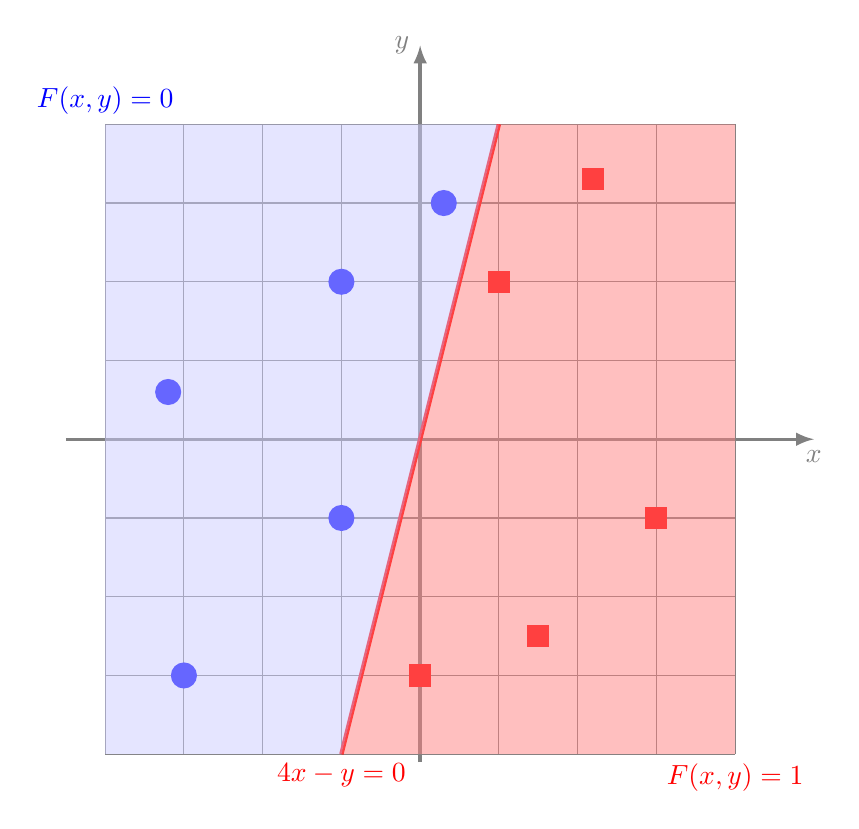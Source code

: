 \begin{tikzpicture}


\tikzstyle{rouge} = [fill,rectangle,red,scale=1.2];
\tikzstyle{bleu} = [fill,circle,blue] ;

\draw[gray] (-4,-4) grid ++(8,8);
\draw[->,>=latex, very thick,gray] (-4.5,0)--(5,0) node[below] {$x$};
\draw[->,>=latex, very thick, gray] (0,-4.1)--(0,5) node[left] {$y$};

\foreach \x/\y in {0.3/3,-1/2,-3/-3,-3.2/0.6,-1/-1}{
  \node[bleu] at (\x,\y) {};
}
\foreach \x/\y in {1/2,3/-1,1.5/-2.5,0/-3,2.2/3.3}{
  \node[rouge] at (\x,\y) {};
}

\begin{scope}[even odd rule]
\clip (-4,-4) rectangle (4,4);
\draw[red,ultra thick] (1,4) -- (-1,-4);
\fill[red!50,opacity=0.5] (1,4) -- (6,4) --(6,-4)--(-1,-4) -- cycle;
\fill[blue!20,opacity=0.5] (1,4) -- (-6,4) --(-6,-4)--(-1,-4) -- cycle;

\end{scope}

\node[scale=1,red,below] at (4,-4) {$F(x,y)=1$};
\node[scale=1,blue,above] at (-4,4) {$F(x,y)=0$};
\node[red,below] at (-1,-4) {$4x-y=0$};

\end{tikzpicture}